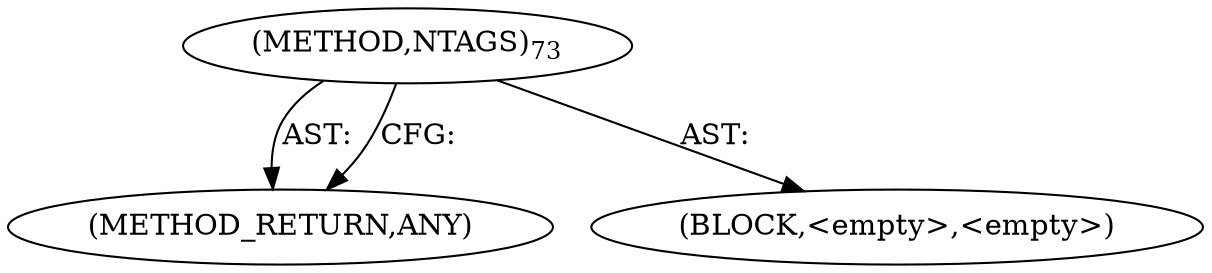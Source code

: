 digraph "NTAGS" {  
"100069" [label = <(METHOD,NTAGS)<SUB>73</SUB>> ]
"100070" [label = <(METHOD_RETURN,ANY)> ]
"100071" [label = <(BLOCK,&lt;empty&gt;,&lt;empty&gt;)> ]
  "100069" -> "100070"  [ label = "AST: "] 
  "100069" -> "100071"  [ label = "AST: "] 
  "100069" -> "100070"  [ label = "CFG: "] 
}
